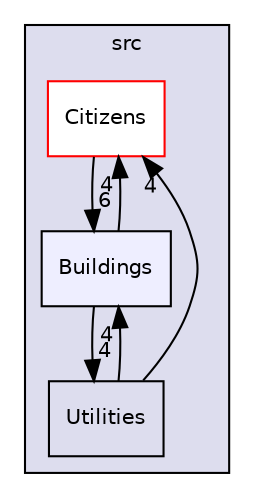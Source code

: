 digraph "src/Buildings" {
  compound=true
  node [ fontsize="10", fontname="Helvetica"];
  edge [ labelfontsize="10", labelfontname="Helvetica"];
  subgraph clusterdir_68267d1309a1af8e8297ef4c3efbcdba {
    graph [ bgcolor="#ddddee", pencolor="black", label="src" fontname="Helvetica", fontsize="10", URL="dir_68267d1309a1af8e8297ef4c3efbcdba.html"]
  dir_b3280085a459050633bb0b3bfa44e340 [shape=box label="Citizens" fillcolor="white" style="filled" color="red" URL="dir_b3280085a459050633bb0b3bfa44e340.html"];
  dir_ff383ddf1aa4eab0c4ce7910366d05a5 [shape=box label="Utilities" URL="dir_ff383ddf1aa4eab0c4ce7910366d05a5.html"];
  dir_72e3e6afd7dac6edbd74222a41943123 [shape=box, label="Buildings", style="filled", fillcolor="#eeeeff", pencolor="black", URL="dir_72e3e6afd7dac6edbd74222a41943123.html"];
  }
  dir_b3280085a459050633bb0b3bfa44e340->dir_72e3e6afd7dac6edbd74222a41943123 [headlabel="6", labeldistance=1.5 headhref="dir_000222_000221.html"];
  dir_ff383ddf1aa4eab0c4ce7910366d05a5->dir_72e3e6afd7dac6edbd74222a41943123 [headlabel="4", labeldistance=1.5 headhref="dir_000229_000221.html"];
  dir_ff383ddf1aa4eab0c4ce7910366d05a5->dir_b3280085a459050633bb0b3bfa44e340 [headlabel="4", labeldistance=1.5 headhref="dir_000229_000222.html"];
  dir_72e3e6afd7dac6edbd74222a41943123->dir_b3280085a459050633bb0b3bfa44e340 [headlabel="4", labeldistance=1.5 headhref="dir_000221_000222.html"];
  dir_72e3e6afd7dac6edbd74222a41943123->dir_ff383ddf1aa4eab0c4ce7910366d05a5 [headlabel="4", labeldistance=1.5 headhref="dir_000221_000229.html"];
}
